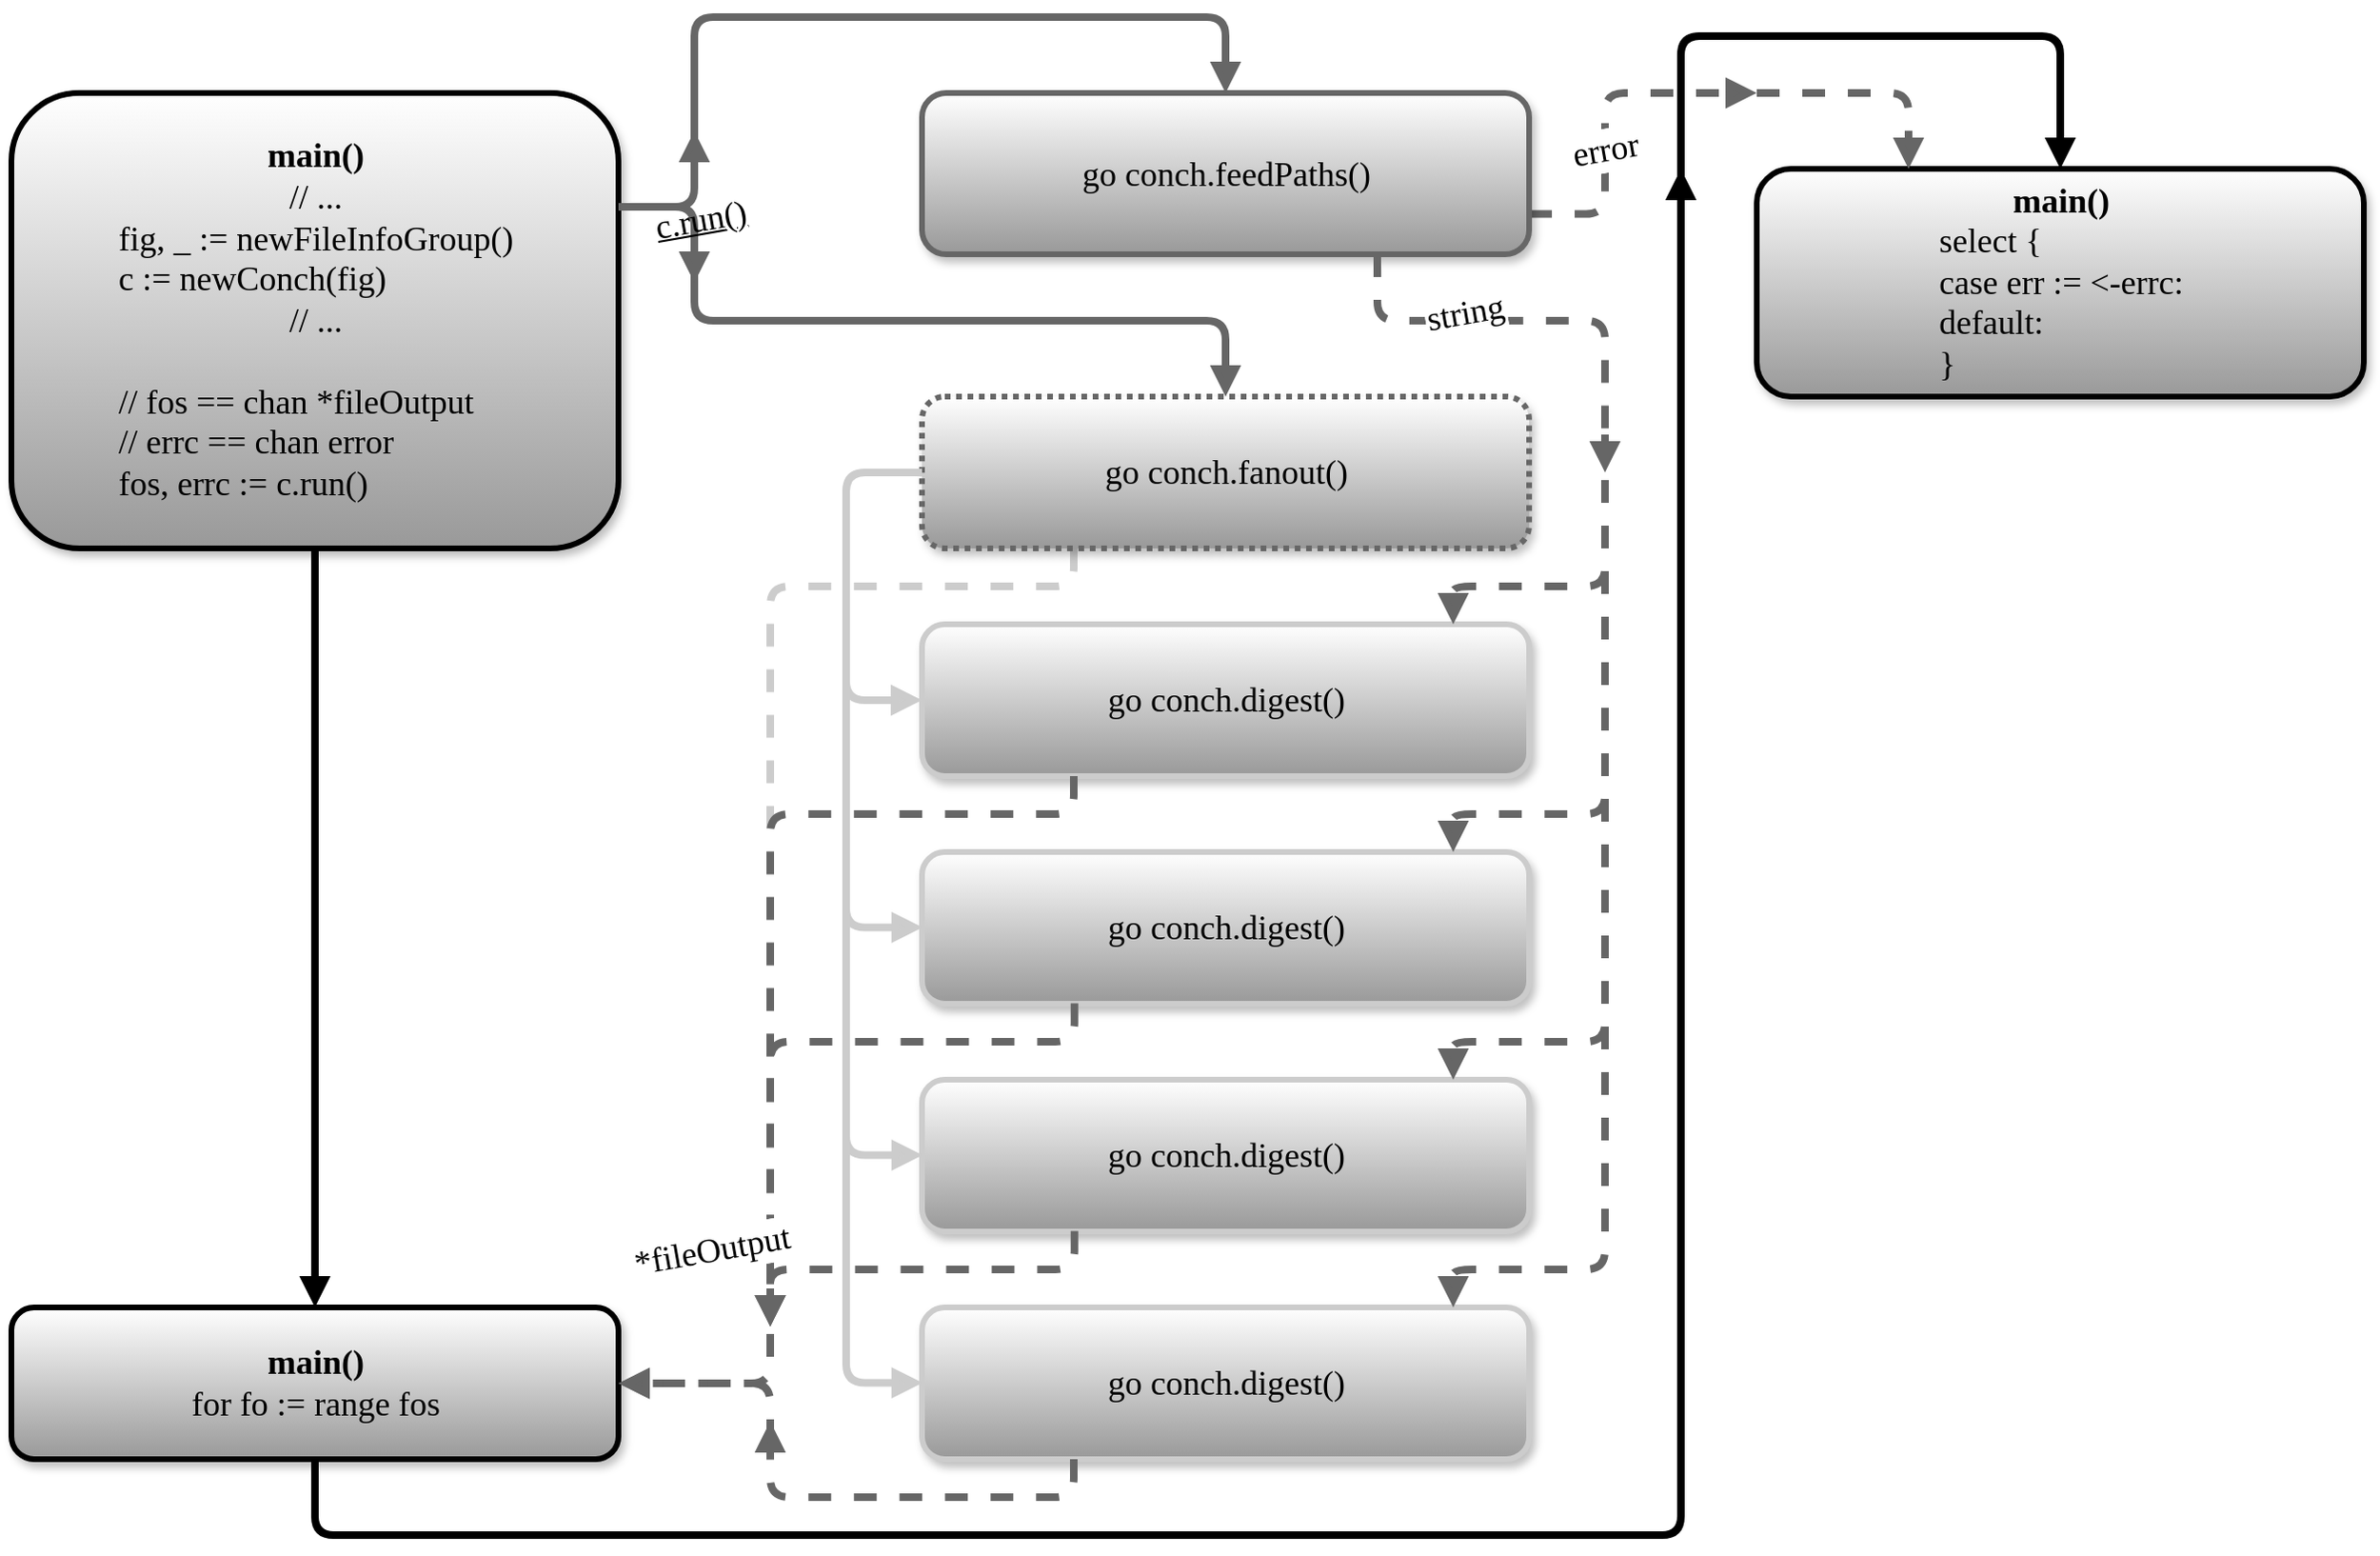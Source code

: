 <mxfile userAgent="Mozilla/5.0 (X11; Linux x86_64) AppleWebKit/537.36 (KHTML, like Gecko) Ubuntu Chromium/53.0.279.143 Chrome/53.0.279.143 Safari/537.36" version="6.0.1.3" editor="www.draw.io" type="google"><diagram name="Page-1"><mxGraphModel dx="1906" dy="1974" grid="1" gridSize="10" guides="1" tooltips="1" connect="1" arrows="1" fold="1" page="1" pageScale="1.5" pageWidth="960" pageHeight="800" math="0" shadow="0"><root><mxCell id="0" style=";html=1;"/><mxCell id="1" style=";html=1;" parent="0"/><mxCell id="1c3e2d5fb5b717a6-31" value="" style="edgeStyle=elbowEdgeStyle;strokeWidth=4;endArrow=block;endFill=1;fontStyle=0;dashed=1;html=1;fontFamily=Lucida Console;fontSize=18;elbow=vertical;exitX=0.25;exitY=1;strokeColor=#CCCCCC;" edge="1" parent="1" source="6a6d49dab7758944-66"><mxGeometry x="-700" y="60" width="100" height="100" as="geometry"><mxPoint x="570" y="410" as="sourcePoint"/><mxPoint x="400" y="690" as="targetPoint"/><Array as="points"><mxPoint x="490" y="300"/></Array></mxGeometry></mxCell><mxCell id="6a6d49dab7758944-105" value="" style="edgeStyle=elbowEdgeStyle;strokeWidth=4;endArrow=block;endFill=1;fontStyle=0;dashed=1;html=1;fontFamily=Lucida Console;fontSize=18;strokeColor=#666666;exitX=1;exitY=0.75;" edge="1" parent="1" source="3"><mxGeometry x="-250" y="-309.647" width="100" height="100" as="geometry"><mxPoint x="900" y="40.353" as="sourcePoint"/><mxPoint x="920" y="40" as="targetPoint"/><Array as="points"><mxPoint x="840" y="40"/><mxPoint x="900" y="-39.647"/></Array></mxGeometry></mxCell><mxCell id="3" value="go conch.feedPaths()" style="rounded=1;fillColor=#FFFFFF;strokeColor=#666666;shadow=1;gradientColor=#999999;fontStyle=0;html=1;fontFamily=Lucida Console;fontSize=18;strokeWidth=3;" vertex="1" parent="1"><mxGeometry x="480" y="40" width="320" height="85" as="geometry"/></mxCell><mxCell id="29" value="" style="edgeStyle=elbowEdgeStyle;elbow=vertical;strokeWidth=4;endArrow=block;endFill=1;fontStyle=0;html=1;fontFamily=Lucida Console;fontSize=18;entryX=0.5;entryY=0;strokeColor=#666666;" edge="1" parent="1" target="3"><mxGeometry x="230" y="-155" width="100" height="100" as="geometry"><mxPoint x="360" y="80" as="sourcePoint"/><mxPoint x="640" y="-5" as="targetPoint"/><Array as="points"><mxPoint x="590"/><mxPoint x="500" y="-40"/><mxPoint x="460" y="-45"/></Array></mxGeometry></mxCell><mxCell id="6a6d49dab7758944-55" value="&lt;div style=&quot;text-align: center&quot;&gt;&lt;span&gt;&lt;b&gt;main()&lt;/b&gt;&lt;/span&gt;&lt;/div&gt;&lt;div style=&quot;text-align: center&quot;&gt;&lt;span&gt;// ...&lt;/span&gt;&lt;/div&gt;&lt;div style=&quot;text-align: left&quot;&gt;fig, _ := newFileInfoGroup()&lt;/div&gt;&lt;div style=&quot;text-align: left&quot;&gt;c := newConch(fig)&lt;/div&gt;&lt;div style=&quot;text-align: center&quot;&gt;// ...&lt;/div&gt;&lt;div style=&quot;text-align: center&quot;&gt;&lt;br&gt;&lt;/div&gt;&lt;div style=&quot;text-align: left&quot;&gt;// fos == chan *fileOutput&lt;/div&gt;&lt;div style=&quot;text-align: left&quot;&gt;// errc == chan error&lt;/div&gt;&lt;div style=&quot;text-align: left&quot;&gt;fos, errc := c.run()&lt;/div&gt;" style="rounded=1;fillColor=#FFFFFF;strokeColor=#000000;shadow=1;gradientColor=#999999;fontStyle=0;html=1;fontFamily=Lucida Console;fontSize=18;strokeWidth=3;align=center;" vertex="1" parent="1"><mxGeometry y="40" width="320" height="240" as="geometry"/></mxCell><mxCell id="6a6d49dab7758944-60" value="" style="edgeStyle=elbowEdgeStyle;elbow=vertical;strokeWidth=4;endArrow=block;endFill=1;fontStyle=0;html=1;fontFamily=Lucida Console;fontSize=18;strokeColor=#666666;exitX=1;exitY=0.25;" edge="1" parent="1" source="6a6d49dab7758944-55"><mxGeometry x="130" y="-40" width="100" height="100" as="geometry"><mxPoint x="320" y="160" as="sourcePoint"/><mxPoint x="360" y="60" as="targetPoint"/><Array as="points"><mxPoint x="340" y="100"/><mxPoint x="360" y="114"/></Array></mxGeometry></mxCell><mxCell id="6a6d49dab7758944-63" value="&lt;b&gt;main()&lt;/b&gt;&lt;div style=&quot;text-align: left&quot;&gt;for fo := range fos&lt;/div&gt;" style="rounded=1;fillColor=#FFFFFF;strokeColor=#000000;shadow=1;gradientColor=#999999;fontStyle=0;html=1;fontFamily=Lucida Console;fontSize=18;strokeWidth=3;" vertex="1" parent="1"><mxGeometry y="680" width="320" height="80" as="geometry"/></mxCell><mxCell id="6a6d49dab7758944-64" value="" style="edgeStyle=elbowEdgeStyle;elbow=vertical;strokeWidth=4;endArrow=block;endFill=1;fontStyle=0;html=1;fontFamily=Lucida Console;fontSize=18;exitX=0.5;exitY=1;entryX=0.5;entryY=0;" edge="1" parent="1" source="6a6d49dab7758944-55" target="6a6d49dab7758944-63"><mxGeometry x="-287" y="15" width="100" height="100" as="geometry"><mxPoint x="160" y="210" as="sourcePoint"/><mxPoint x="160" y="620" as="targetPoint"/><Array as="points"><mxPoint x="150" y="370"/><mxPoint x="160" y="230"/></Array></mxGeometry></mxCell><mxCell id="6a6d49dab7758944-66" value="go conch.fanout()" style="rounded=1;fillColor=#FFFFFF;strokeColor=#666666;shadow=1;gradientColor=#999999;fontStyle=0;html=1;fontFamily=Lucida Console;fontSize=18;strokeWidth=3;dashed=1;dashPattern=1 1;" vertex="1" parent="1"><mxGeometry x="480" y="200" width="320" height="80" as="geometry"/></mxCell><mxCell id="6a6d49dab7758944-67" value="" style="edgeStyle=elbowEdgeStyle;elbow=vertical;strokeWidth=4;endArrow=block;endFill=1;fontStyle=0;html=1;fontFamily=Lucida Console;fontSize=18;entryX=0.5;entryY=0;strokeColor=#666666;" edge="1" parent="1" target="6a6d49dab7758944-66"><mxGeometry x="230" y="45" width="100" height="100" as="geometry"><mxPoint x="360" y="120" as="sourcePoint"/><mxPoint x="640.353" y="195.059" as="targetPoint"/><Array as="points"><mxPoint x="380" y="160"/><mxPoint x="330" y="100"/><mxPoint x="480" y="160"/><mxPoint x="500" y="160"/><mxPoint x="460" y="155"/></Array></mxGeometry></mxCell><mxCell id="6a6d49dab7758944-68" value="go conch.digest&lt;span&gt;()&lt;/span&gt;" style="rounded=1;fillColor=#FFFFFF;strokeColor=#CCCCCC;shadow=1;gradientColor=#999999;fontStyle=0;html=1;fontFamily=Lucida Console;fontSize=18;strokeWidth=3;" vertex="1" parent="1"><mxGeometry x="480" y="320" width="320" height="80" as="geometry"/></mxCell><mxCell id="6a6d49dab7758944-69" value="go conch.digest&lt;span&gt;()&lt;/span&gt;" style="rounded=1;fillColor=#FFFFFF;strokeColor=#CCCCCC;shadow=1;gradientColor=#999999;fontStyle=0;html=1;fontFamily=Lucida Console;fontSize=18;strokeWidth=3;" vertex="1" parent="1"><mxGeometry x="480" y="440" width="320" height="80" as="geometry"/></mxCell><mxCell id="6a6d49dab7758944-70" value="go conch.digest&lt;span&gt;()&lt;/span&gt;" style="rounded=1;fillColor=#FFFFFF;strokeColor=#CCCCCC;shadow=1;gradientColor=#999999;fontStyle=0;html=1;fontFamily=Lucida Console;fontSize=18;strokeWidth=3;" vertex="1" parent="1"><mxGeometry x="480" y="560" width="320" height="80" as="geometry"/></mxCell><mxCell id="6a6d49dab7758944-71" value="go conch.digest&lt;span&gt;()&lt;/span&gt;" style="rounded=1;fillColor=#FFFFFF;strokeColor=#CCCCCC;shadow=1;gradientColor=#999999;fontStyle=0;html=1;fontFamily=Lucida Console;fontSize=18;strokeWidth=3;" vertex="1" parent="1"><mxGeometry x="480" y="680" width="320" height="80" as="geometry"/></mxCell><mxCell id="6a6d49dab7758944-72" value="" style="edgeStyle=elbowEdgeStyle;strokeWidth=4;endArrow=block;endFill=1;fontStyle=0;html=1;fontFamily=Lucida Console;fontSize=18;entryX=0;entryY=0.5;strokeColor=#CCCCCC;" edge="1" parent="1" target="6a6d49dab7758944-68"><mxGeometry x="80" y="375" width="100" height="100" as="geometry"><mxPoint x="480" y="240" as="sourcePoint"/><mxPoint x="470" y="370" as="targetPoint"/><Array as="points"><mxPoint x="440" y="320"/></Array></mxGeometry></mxCell><mxCell id="6a6d49dab7758944-73" value="" style="edgeStyle=elbowEdgeStyle;strokeWidth=4;endArrow=block;endFill=1;fontStyle=0;html=1;fontFamily=Lucida Console;fontSize=18;entryX=0;entryY=0.5;strokeColor=#CCCCCC;" edge="1" parent="1"><mxGeometry x="80" y="495" width="100" height="100" as="geometry"><mxPoint x="440" y="320" as="sourcePoint"/><mxPoint x="480.353" y="479.765" as="targetPoint"/><Array as="points"><mxPoint x="440" y="440"/></Array></mxGeometry></mxCell><mxCell id="6a6d49dab7758944-74" value="" style="edgeStyle=elbowEdgeStyle;strokeWidth=4;endArrow=block;endFill=1;fontStyle=0;html=1;fontFamily=Lucida Console;fontSize=18;entryX=0;entryY=0.5;strokeColor=#CCCCCC;" edge="1" parent="1"><mxGeometry x="80" y="615" width="100" height="100" as="geometry"><mxPoint x="440" y="440" as="sourcePoint"/><mxPoint x="480.353" y="599.765" as="targetPoint"/><Array as="points"><mxPoint x="440" y="560"/></Array></mxGeometry></mxCell><mxCell id="6a6d49dab7758944-75" value="" style="edgeStyle=elbowEdgeStyle;strokeWidth=4;endArrow=block;endFill=1;fontStyle=0;html=1;fontFamily=Lucida Console;fontSize=18;entryX=0;entryY=0.5;strokeColor=#CCCCCC;" edge="1" parent="1"><mxGeometry x="80" y="735" width="100" height="100" as="geometry"><mxPoint x="440" y="560" as="sourcePoint"/><mxPoint x="480.353" y="719.765" as="targetPoint"/><Array as="points"><mxPoint x="440" y="680"/></Array></mxGeometry></mxCell><mxCell id="6a6d49dab7758944-76" value="" style="edgeStyle=orthogonalEdgeStyle;strokeWidth=4;endArrow=block;endFill=1;fontStyle=0;dashed=1;html=1;fontFamily=Lucida Console;fontSize=18;strokeColor=#666666;exitX=0.75;exitY=1;" edge="1" parent="1" source="3"><mxGeometry x="-270" y="-50" width="100" height="100" as="geometry"><mxPoint x="740" y="160" as="sourcePoint"/><mxPoint x="840" y="240" as="targetPoint"/><Array as="points"><mxPoint x="720" y="160"/><mxPoint x="840" y="160"/></Array></mxGeometry></mxCell><mxCell id="6a6d49dab7758944-81" value="" style="edgeStyle=elbowEdgeStyle;strokeWidth=4;endArrow=block;endFill=1;fontStyle=0;dashed=1;html=1;fontFamily=Lucida Console;fontSize=18;elbow=vertical;exitX=0.25;exitY=1;strokeColor=#666666;" edge="1" parent="1" source="6a6d49dab7758944-68"><mxGeometry x="-710" y="50" width="100" height="100" as="geometry"><mxPoint x="360" y="180" as="sourcePoint"/><mxPoint x="400" y="690" as="targetPoint"/><Array as="points"><mxPoint x="480" y="420"/></Array></mxGeometry></mxCell><mxCell id="6a6d49dab7758944-83" value="" style="edgeStyle=elbowEdgeStyle;strokeWidth=4;endArrow=block;endFill=1;fontStyle=0;dashed=1;html=1;fontFamily=Lucida Console;fontSize=18;elbow=vertical;exitX=0.25;exitY=1;strokeColor=#666666;" edge="1" parent="1"><mxGeometry x="-710" y="290" width="100" height="100" as="geometry"><mxPoint x="560.353" y="519.765" as="sourcePoint"/><mxPoint x="400" y="690" as="targetPoint"/><Array as="points"><mxPoint x="400" y="540"/></Array></mxGeometry></mxCell><mxCell id="6a6d49dab7758944-84" value="" style="edgeStyle=elbowEdgeStyle;strokeWidth=4;endArrow=block;endFill=1;fontStyle=0;dashed=1;html=1;fontFamily=Lucida Console;fontSize=18;elbow=vertical;exitX=0.25;exitY=1;strokeColor=#666666;" edge="1" parent="1"><mxGeometry x="-710" y="410" width="100" height="100" as="geometry"><mxPoint x="560.353" y="639.765" as="sourcePoint"/><mxPoint x="400" y="690" as="targetPoint"/><Array as="points"><mxPoint x="400" y="660"/></Array></mxGeometry></mxCell><mxCell id="6a6d49dab7758944-85" value="" style="edgeStyle=elbowEdgeStyle;strokeWidth=4;endArrow=block;endFill=1;fontStyle=0;dashed=1;html=1;fontFamily=Lucida Console;fontSize=18;strokeColor=#666666;" edge="1" parent="1"><mxGeometry x="-750" y="320" width="100" height="100" as="geometry"><mxPoint x="400" y="670" as="sourcePoint"/><mxPoint x="320" y="720" as="targetPoint"/><Array as="points"><mxPoint x="400" y="590"/></Array></mxGeometry></mxCell><mxCell id="6a6d49dab7758944-87" value="" style="edgeStyle=elbowEdgeStyle;strokeWidth=4;endArrow=block;endFill=1;fontStyle=0;dashed=1;html=1;fontFamily=Lucida Console;fontSize=18;elbow=vertical;strokeColor=#666666;" edge="1" parent="1"><mxGeometry x="-350" y="-320" width="100" height="100" as="geometry"><mxPoint x="840" y="220" as="sourcePoint"/><mxPoint x="760" y="320" as="targetPoint"/><Array as="points"><mxPoint x="840" y="300"/></Array></mxGeometry></mxCell><mxCell id="6a6d49dab7758944-88" value="" style="edgeStyle=elbowEdgeStyle;strokeWidth=4;endArrow=block;endFill=1;fontStyle=0;dashed=1;html=1;fontFamily=Lucida Console;fontSize=18;elbow=vertical;strokeColor=#666666;" edge="1" parent="1"><mxGeometry x="-350" y="-200" width="100" height="100" as="geometry"><mxPoint x="840" y="220" as="sourcePoint"/><mxPoint x="760" y="440" as="targetPoint"/><Array as="points"><mxPoint x="840" y="420"/></Array></mxGeometry></mxCell><mxCell id="6a6d49dab7758944-90" value="" style="edgeStyle=elbowEdgeStyle;strokeWidth=4;endArrow=block;endFill=1;fontStyle=0;dashed=1;html=1;fontFamily=Lucida Console;fontSize=18;elbow=vertical;strokeColor=#666666;" edge="1" parent="1"><mxGeometry x="-350" y="-80" width="100" height="100" as="geometry"><mxPoint x="840" y="220" as="sourcePoint"/><mxPoint x="760" y="560" as="targetPoint"/><Array as="points"><mxPoint x="840" y="540"/></Array></mxGeometry></mxCell><mxCell id="6a6d49dab7758944-91" value="" style="edgeStyle=elbowEdgeStyle;strokeWidth=4;endArrow=block;endFill=1;fontStyle=0;dashed=1;html=1;fontFamily=Lucida Console;fontSize=18;elbow=vertical;strokeColor=#666666;" edge="1" parent="1"><mxGeometry x="-350" y="40" width="100" height="100" as="geometry"><mxPoint x="840" y="220" as="sourcePoint"/><mxPoint x="760" y="680" as="targetPoint"/><Array as="points"><mxPoint x="840" y="660"/></Array></mxGeometry></mxCell><mxCell id="6a6d49dab7758944-92" value="&lt;b&gt;main()&lt;/b&gt;&lt;div style=&quot;text-align: left&quot;&gt;select {&lt;/div&gt;&lt;div style=&quot;text-align: left&quot;&gt;case err := &amp;lt;-errc:&lt;/div&gt;&lt;div style=&quot;text-align: left&quot;&gt;default:&lt;/div&gt;&lt;div style=&quot;text-align: left&quot;&gt;}&lt;/div&gt;" style="rounded=1;fillColor=#FFFFFF;strokeColor=#000000;shadow=1;gradientColor=#999999;fontStyle=0;html=1;fontFamily=Lucida Console;fontSize=18;strokeWidth=3;" vertex="1" parent="1"><mxGeometry x="920" y="80" width="320" height="120" as="geometry"/></mxCell><mxCell id="6a6d49dab7758944-93" value="" style="edgeStyle=elbowEdgeStyle;elbow=vertical;strokeWidth=4;endArrow=block;endFill=1;fontStyle=0;html=1;fontFamily=Lucida Console;fontSize=18;exitX=0.5;exitY=1;" edge="1" parent="1" source="6a6d49dab7758944-63"><mxGeometry x="220" y="685" width="100" height="100" as="geometry"><mxPoint x="310" y="800" as="sourcePoint"/><mxPoint x="880" y="80" as="targetPoint"/><Array as="points"><mxPoint x="470" y="800"/><mxPoint x="490" y="800"/><mxPoint x="450" y="795"/></Array></mxGeometry></mxCell><mxCell id="6a6d49dab7758944-94" value="" style="edgeStyle=elbowEdgeStyle;elbow=vertical;strokeWidth=4;endArrow=block;endFill=1;fontStyle=0;html=1;fontFamily=Lucida Console;fontSize=18;" edge="1" parent="1"><mxGeometry x="750" y="-145" width="100" height="100" as="geometry"><mxPoint x="880" y="90" as="sourcePoint"/><mxPoint x="1080" y="80" as="targetPoint"/><Array as="points"><mxPoint x="1110" y="10"/><mxPoint x="1020" y="-30"/><mxPoint x="980" y="-35"/></Array></mxGeometry></mxCell><mxCell id="6a6d49dab7758944-98" value="" style="edgeStyle=elbowEdgeStyle;strokeWidth=4;endArrow=block;endFill=1;fontStyle=0;dashed=1;html=1;fontFamily=Lucida Console;fontSize=18;strokeColor=#666666;elbow=vertical;entryX=0.25;entryY=0;" edge="1" parent="1" target="6a6d49dab7758944-92"><mxGeometry x="-410" y="-440" width="100" height="100" as="geometry"><mxPoint x="920" y="40" as="sourcePoint"/><mxPoint x="960" y="50" as="targetPoint"/><Array as="points"><mxPoint x="980" y="40"/><mxPoint x="980" y="40"/></Array></mxGeometry></mxCell><mxCell id="6a6d49dab7758944-101" value="error" style="text;html=1;resizable=0;points=[];align=center;verticalAlign=middle;labelBackgroundColor=#ffffff;fontSize=18;fontFamily=Lucida Console;labelBorderColor=#FFFFFF;spacingTop=0;spacingLeft=0;spacing=2;spacingBottom=0;spacingRight=0;rotation=350;" vertex="1" connectable="0" parent="6a6d49dab7758944-98"><mxGeometry relative="1" as="geometry"><mxPoint x="-140" y="30" as="offset"/></mxGeometry></mxCell><mxCell id="6a6d49dab7758944-102" value="string" style="text;html=1;resizable=0;points=[];align=center;verticalAlign=middle;labelBackgroundColor=#ffffff;fontSize=18;fontFamily=Lucida Console;labelBorderColor=#FFFFFF;spacingTop=0;spacingLeft=0;spacing=2;spacingBottom=0;spacingRight=0;rotation=350;" vertex="1" connectable="0" parent="1"><mxGeometry x="800.294" y="150.412" as="geometry"><mxPoint x="-35" y="-1" as="offset"/></mxGeometry></mxCell><mxCell id="6a6d49dab7758944-103" value="*&lt;span&gt;fileOutput&lt;/span&gt;" style="text;html=1;resizable=0;points=[];align=center;verticalAlign=middle;labelBackgroundColor=#ffffff;fontSize=18;fontFamily=Lucida Console;labelBorderColor=#FFFFFF;spacingTop=0;spacingLeft=0;spacing=2;spacingBottom=0;spacingRight=0;rotation=350;" vertex="1" connectable="0" parent="1"><mxGeometry x="410.294" y="640.412" as="geometry"><mxPoint x="-43" y="2" as="offset"/></mxGeometry></mxCell><mxCell id="1f439dedcf19d64f-29" value="" style="edgeStyle=elbowEdgeStyle;strokeWidth=4;endArrow=block;endFill=1;fontStyle=0;dashed=1;html=1;fontFamily=Lucida Console;fontSize=18;elbow=vertical;exitX=0.25;exitY=1;strokeColor=#666666;" edge="1" parent="1" source="6a6d49dab7758944-71"><mxGeometry x="-710" y="510" width="100" height="100" as="geometry"><mxPoint x="560.353" y="739.765" as="sourcePoint"/><mxPoint x="400" y="740" as="targetPoint"/><Array as="points"><mxPoint x="460" y="780"/><mxPoint x="400" y="760"/></Array></mxGeometry></mxCell><mxCell id="1f439dedcf19d64f-30" value="" style="edgeStyle=elbowEdgeStyle;strokeWidth=4;endArrow=block;endFill=1;fontStyle=0;dashed=1;html=1;fontFamily=Lucida Console;fontSize=18;strokeColor=#666666;entryX=1;entryY=0.5;" edge="1" parent="1" target="6a6d49dab7758944-63"><mxGeometry x="-790" y="130" width="100" height="100" as="geometry"><mxPoint x="400" y="751" as="sourcePoint"/><mxPoint x="280" y="530" as="targetPoint"/><Array as="points"><mxPoint x="400" y="730"/></Array></mxGeometry></mxCell><mxCell id="1c3e2d5fb5b717a6-29" value="" style="edgeStyle=elbowEdgeStyle;elbow=vertical;strokeWidth=4;endArrow=block;endFill=1;fontStyle=0;html=1;fontFamily=Lucida Console;fontSize=18;strokeColor=#666666;exitX=1;exitY=0.25;" edge="1" parent="1" source="6a6d49dab7758944-55"><mxGeometry x="140" y="-30" width="100" height="100" as="geometry"><mxPoint x="330" y="110" as="sourcePoint"/><mxPoint x="360" y="140" as="targetPoint"/><Array as="points"><mxPoint x="360" y="100"/><mxPoint x="370" y="124"/></Array></mxGeometry></mxCell><mxCell id="1c3e2d5fb5b717a6-30" value="c.run()" style="text;html=1;resizable=0;points=[];align=center;verticalAlign=middle;labelBackgroundColor=none;fontSize=18;fontFamily=Lucida Console;labelBorderColor=none;spacingTop=0;spacingLeft=0;spacing=2;spacingBottom=0;spacingRight=0;rotation=350;fontStyle=4" vertex="1" connectable="0" parent="1"><mxGeometry x="397.294" y="101.412" as="geometry"><mxPoint x="-35" y="-1" as="offset"/></mxGeometry></mxCell></root></mxGraphModel></diagram></mxfile>